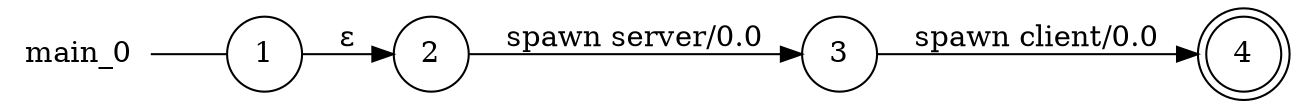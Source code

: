 digraph main_0 {
	rankdir="LR";
	n_0 [label="main_0", shape="plaintext"];
	n_1 [id="1", shape=circle, label="1"];
	n_0 -> n_1 [arrowhead=none];
	n_2 [id="2", shape=circle, label="2"];
	n_3 [id="4", shape=doublecircle, label="4"];
	n_4 [id="3", shape=circle, label="3"];

	n_4 -> n_3 [id="[$e|2]", label="spawn client/0.0"];
	n_2 -> n_4 [id="[$e|1]", label="spawn server/0.0"];
	n_1 -> n_2 [id="[$e|0]", label="ɛ"];
}
